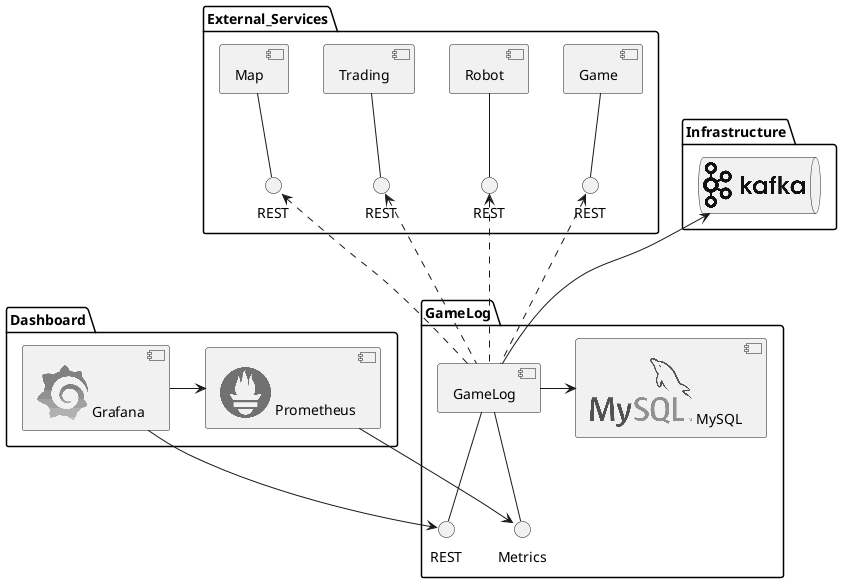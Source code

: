 @startuml

!include <logos/kafka>
!include <logos/grafana>
!include <logos/prometheus>
!include <logos/mysql>

package External_Services {
  interface "REST" as GameREST
  interface "REST" as RobotREST
  interface "REST" as TradingREST
  interface "REST" as MapREST
  [Game] -down- GameREST
  [Robot] -down- RobotREST
  [Trading] -down- TradingREST
  [Map] -down- MapREST
}

package Infrastructure {
  queue "<$kafka>" as Kafka
}

package "GameLog" as GameLogPackage {
  interface "REST" as GameLogREST
  interface "Metrics" as GameLogMetrics
  component "<$mysql> MySQL" as GameLogDB

  GameLogREST -up- [GameLog]
  GameLogMetrics -up- [GameLog]

  [GameLog] .up..> GameREST
  [GameLog] .up..> RobotREST
  [GameLog] .up..> TradingREST
  [GameLog] .up..> MapREST

  [GameLog] --up-> Kafka

  [GameLog] -> GameLogDB
}

package "Dashboard" {
  component "<$prometheus> Prometheus" as Prometheus
  component "<$grafana> Grafana" as Grafana

  Prometheus --> GameLogMetrics
  Grafana -> Prometheus
  Grafana -> GameLogREST
}

@enduml